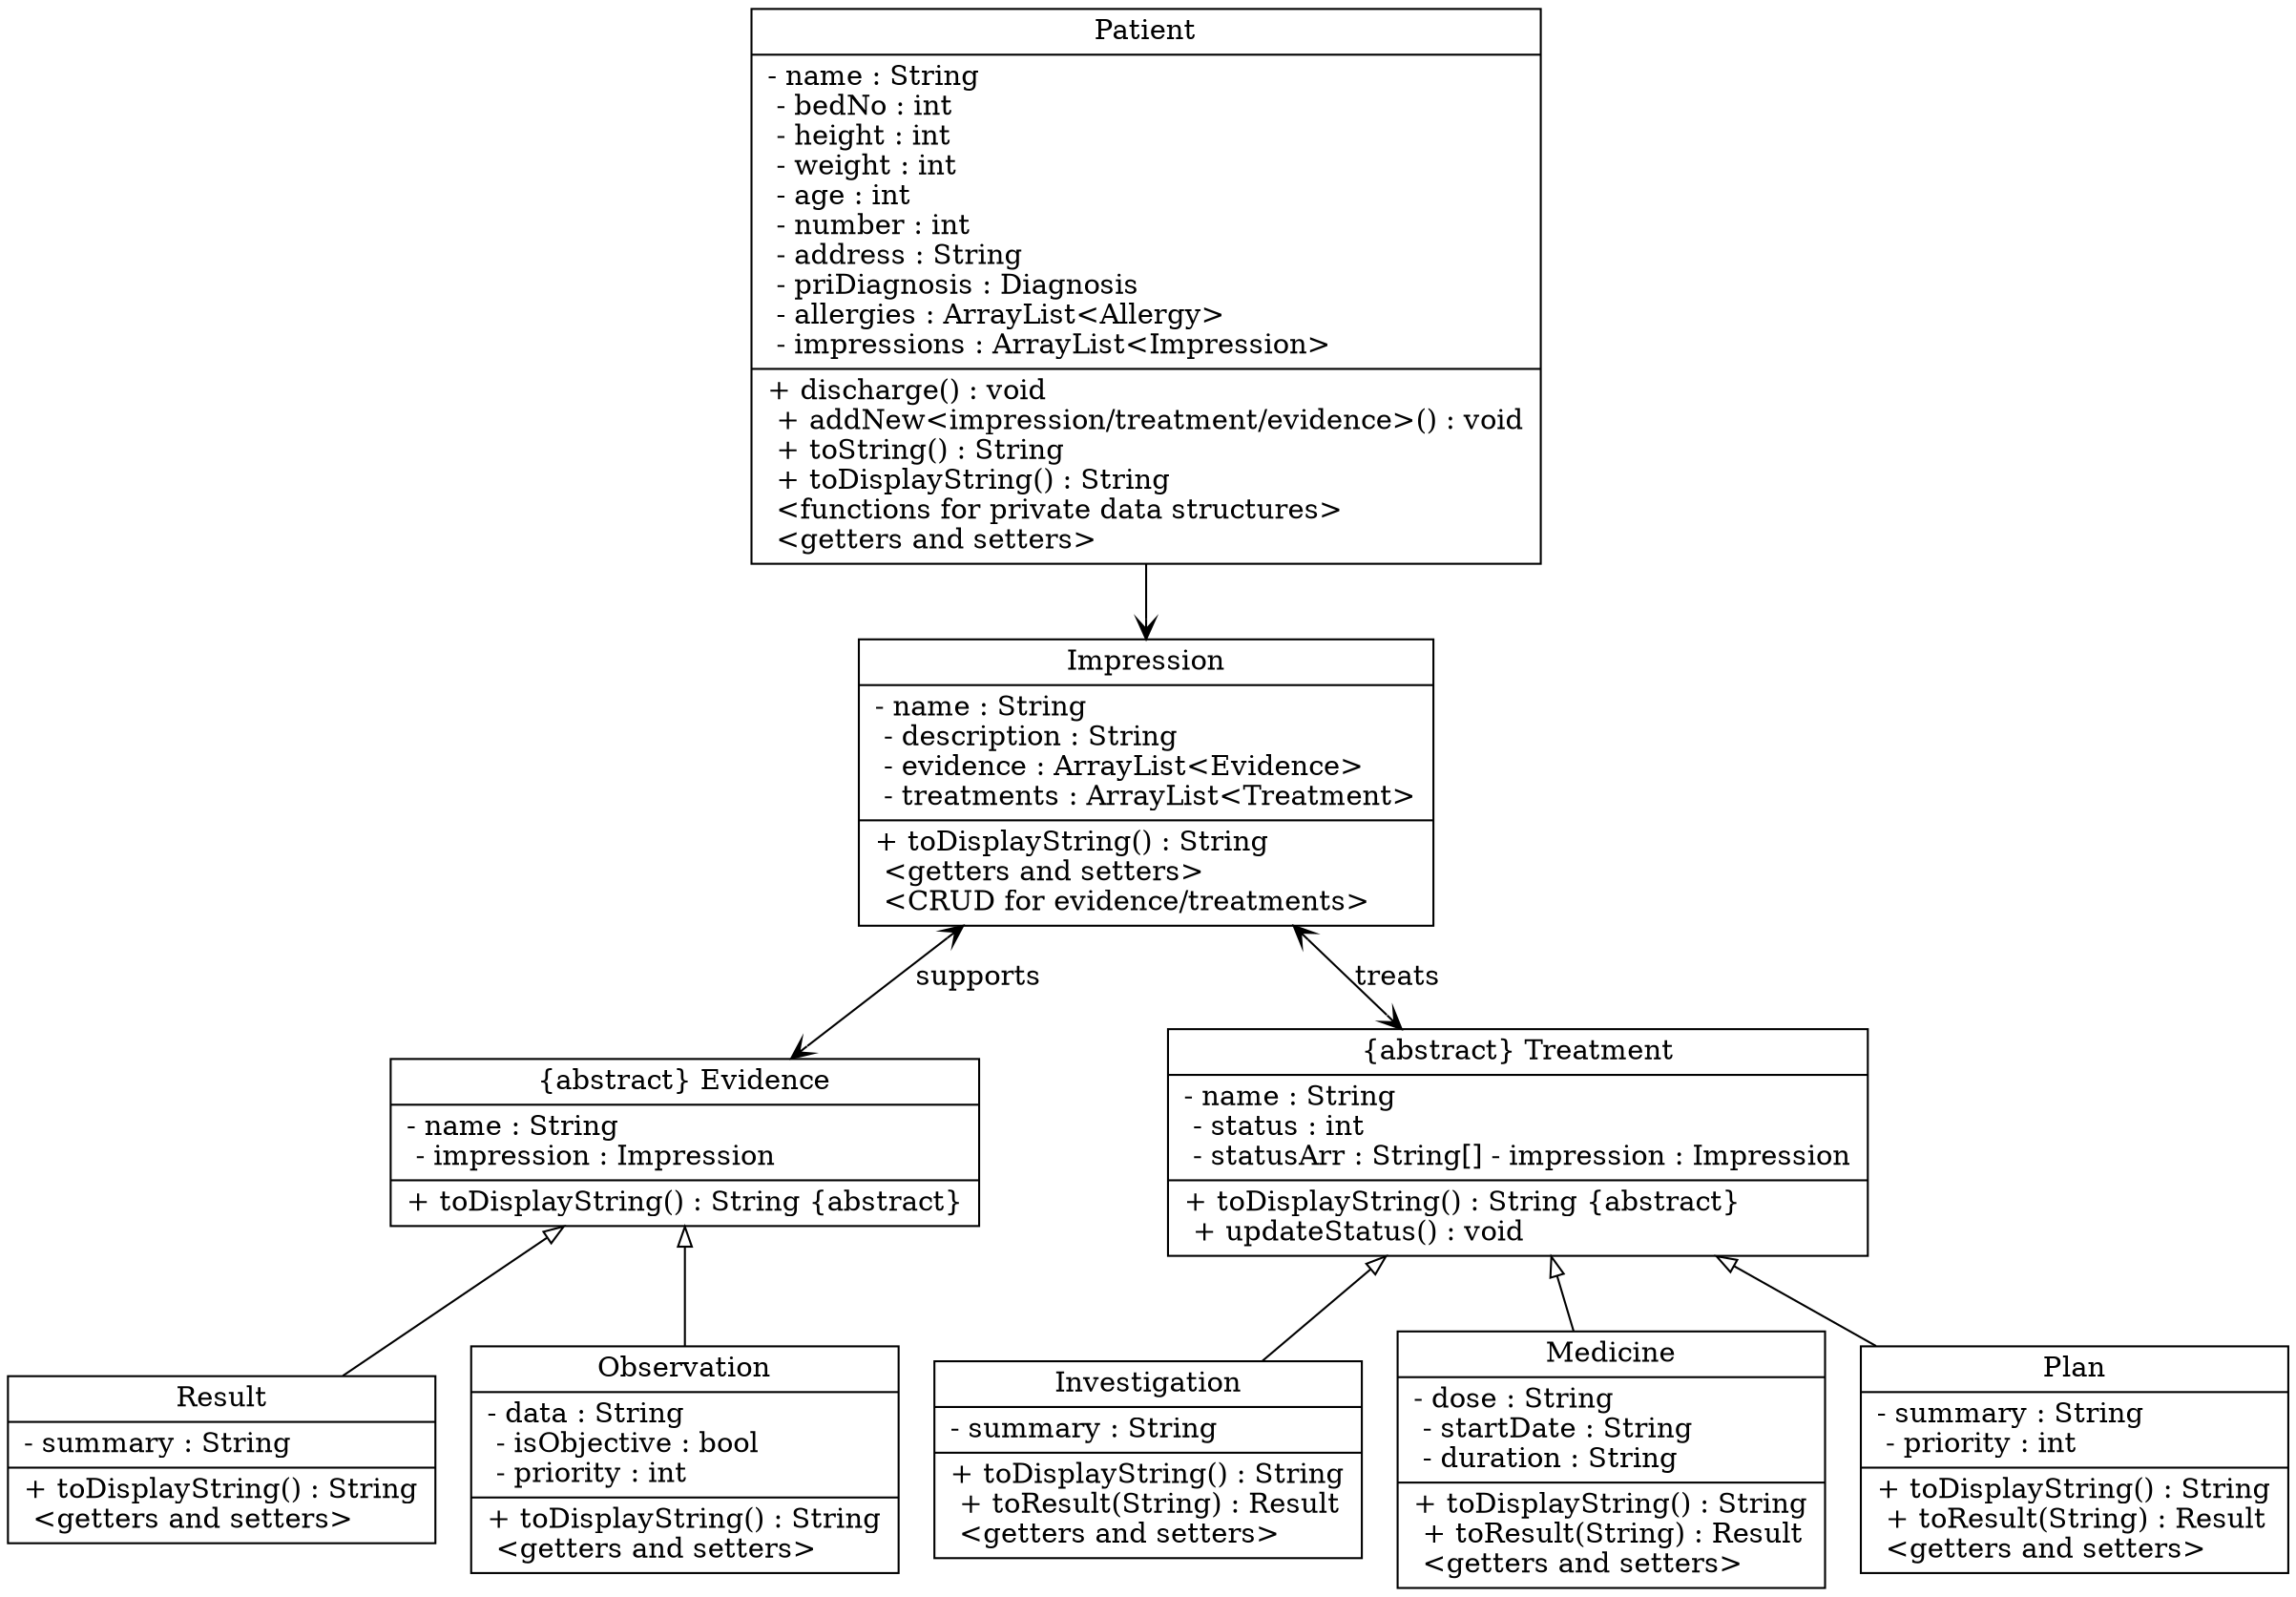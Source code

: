 digraph main {

  /*graph [
    splines = ortho
  ]*/

  node [
    shape = "record"
  ]

  //data indexed by integers for quick, unambiguous access
  //provide the ability to search by various fields separately
  //discharge() to archive
  //toString() for data format
  //toDataString() for display format (GUI)
  //Allergy may be a simple String or index (int) if no complexity is required
  Patient [
    label = "{Patient
    |- name : String\l
    - bedNo : int\l
    - height : int\l
    - weight : int\l
    - age : int\l
    - number : int\l
    - address : String\l
    - priDiagnosis : Diagnosis\l
    - allergies : ArrayList\<Allergy\>\l
    - impressions : ArrayList\<Impression\>\l
    |+ discharge() : void\l
    + addNew\<impression/treatment/evidence\>() : void\l
    + toString() : String\l
    + toDisplayString() : String\l
    \<functions for private data structures\>\l
    \<getters and setters\>\l
    }"
  ]


  //treatments and evidence should all be associated with an Impression, even if
  //the Impression is not definite yet, or just consists of a symptom
  //Or should we force all objects to be categorised, and allow vague
  //descriptions for the Impression?

  //function to consolidate e.g. observations to generate reports to upload to 
  //regular system?
  Impression [
    label = "{Impression
    |- name : String\l
    - description : String\l
    - evidence : ArrayList\<Evidence\>\l
    - treatments : ArrayList\<Treatment\>\l
    |+ toDisplayString() : String\l
    \<getters and setters\>\l
    \<CRUD for evidence/treatments\>\l
    }"
  ]

  //evidence: observations, results - support this impression
  Evidence [
    label = "{\{abstract\} Evidence
    |- name : String\l
    - impression : Impression\l
    |+ toDisplayString() : String \{abstract\}\l
    }"
  ]

  //treatment: plans, medicines, investigations - responses to the impression
  //statusArr - array of strings representing the status to display for the
  //various status codes
  //treatments should be sortable by their status of completion
  Treatment [
    label = "{\{abstract\} Treatment
    |- name : String\l
    - status : int\l
    - statusArr : String[]
    - impression : Impression\l
    |+ toDisplayString() : String \{abstract\}\l
    + updateStatus() : void\l
    }"
  ]

  Result [
    label = "{Result
    |- summary : String\l
    |+ toDisplayString() : String\l
    \<getters and setters\>\l
    }"
  ]

  //should observations have dates attached?
  //observations may need further investigation, can be tagged based on 
  //priority to address the most worrying ones
  Observation [
    label = "{Observation
    |- data : String\l
    - isObjective : bool\l
    - priority : int\l
    |+ toDisplayString() : String\l
    \<getters and setters\>\l
    }"
  ]

  //when an investigation is completed, it becomes a result
  Investigation [
    label = "{Investigation
    |- summary : String\l
    |+ toDisplayString() : String\l
    + toResult(String) : Result\l 
    \<getters and setters\>\l
    }"
  ]
  
  //Can format these properly if we have the time, if not just hold raw strings
  //Sort by completion status
  Medicine [
    label = "{Medicine
    |- dose : String\l
    - startDate : String\l
    - duration : String\l
    |+ toDisplayString() : String\l
    + toResult(String) : Result\l 
    \<getters and setters\>\l
    }"
  ]

  //Sort by priority and completion status
  Plan [
    label = "{Plan
    |- summary : String\l
    - priority : int\l
    |+ toDisplayString() : String\l
    + toResult(String) : Result\l 
    \<getters and setters\>\l
    }"
  ]

  //navigability 
  
  edge [
    arrowhead = "vee"
  ]

  Patient -> Impression

  //two-way navigability

  edge [
    arrowtail = "vee"
    dir = "both"
  ]

  Impression -> Evidence [label = "supports"]
  Impression -> Treatment [label = "treats"]

  //subclass relations

  edge [
    arrowtail = "empty"
    dir = "back"
  ]

  Treatment -> Investigation 
  Treatment -> Plan
  Treatment -> Medicine
  Evidence -> Observation
  Evidence -> Result
}
